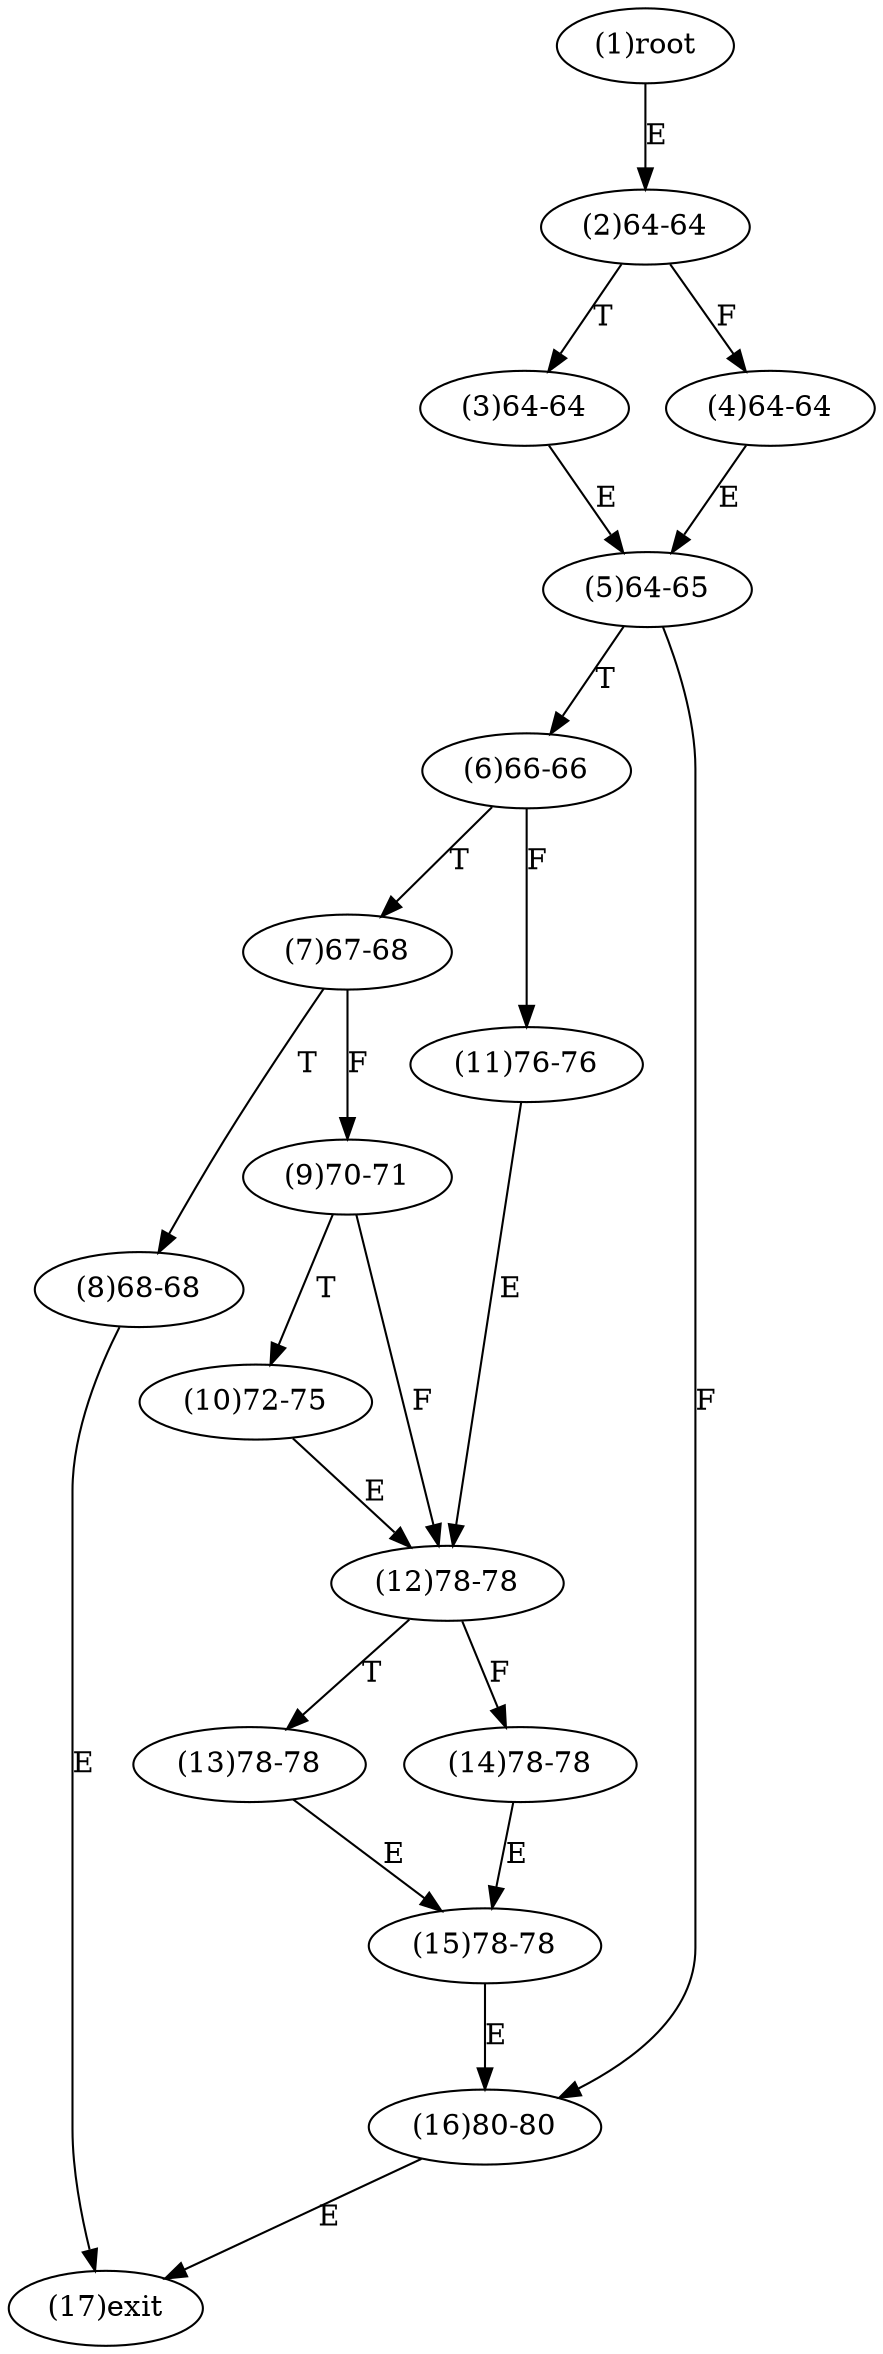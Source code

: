 digraph "" { 
1[ label="(1)root"];
2[ label="(2)64-64"];
3[ label="(3)64-64"];
4[ label="(4)64-64"];
5[ label="(5)64-65"];
6[ label="(6)66-66"];
7[ label="(7)67-68"];
8[ label="(8)68-68"];
9[ label="(9)70-71"];
10[ label="(10)72-75"];
11[ label="(11)76-76"];
12[ label="(12)78-78"];
13[ label="(13)78-78"];
14[ label="(14)78-78"];
15[ label="(15)78-78"];
17[ label="(17)exit"];
16[ label="(16)80-80"];
1->2[ label="E"];
2->4[ label="F"];
2->3[ label="T"];
3->5[ label="E"];
4->5[ label="E"];
5->16[ label="F"];
5->6[ label="T"];
6->11[ label="F"];
6->7[ label="T"];
7->9[ label="F"];
7->8[ label="T"];
8->17[ label="E"];
9->12[ label="F"];
9->10[ label="T"];
10->12[ label="E"];
11->12[ label="E"];
12->14[ label="F"];
12->13[ label="T"];
13->15[ label="E"];
14->15[ label="E"];
15->16[ label="E"];
16->17[ label="E"];
}